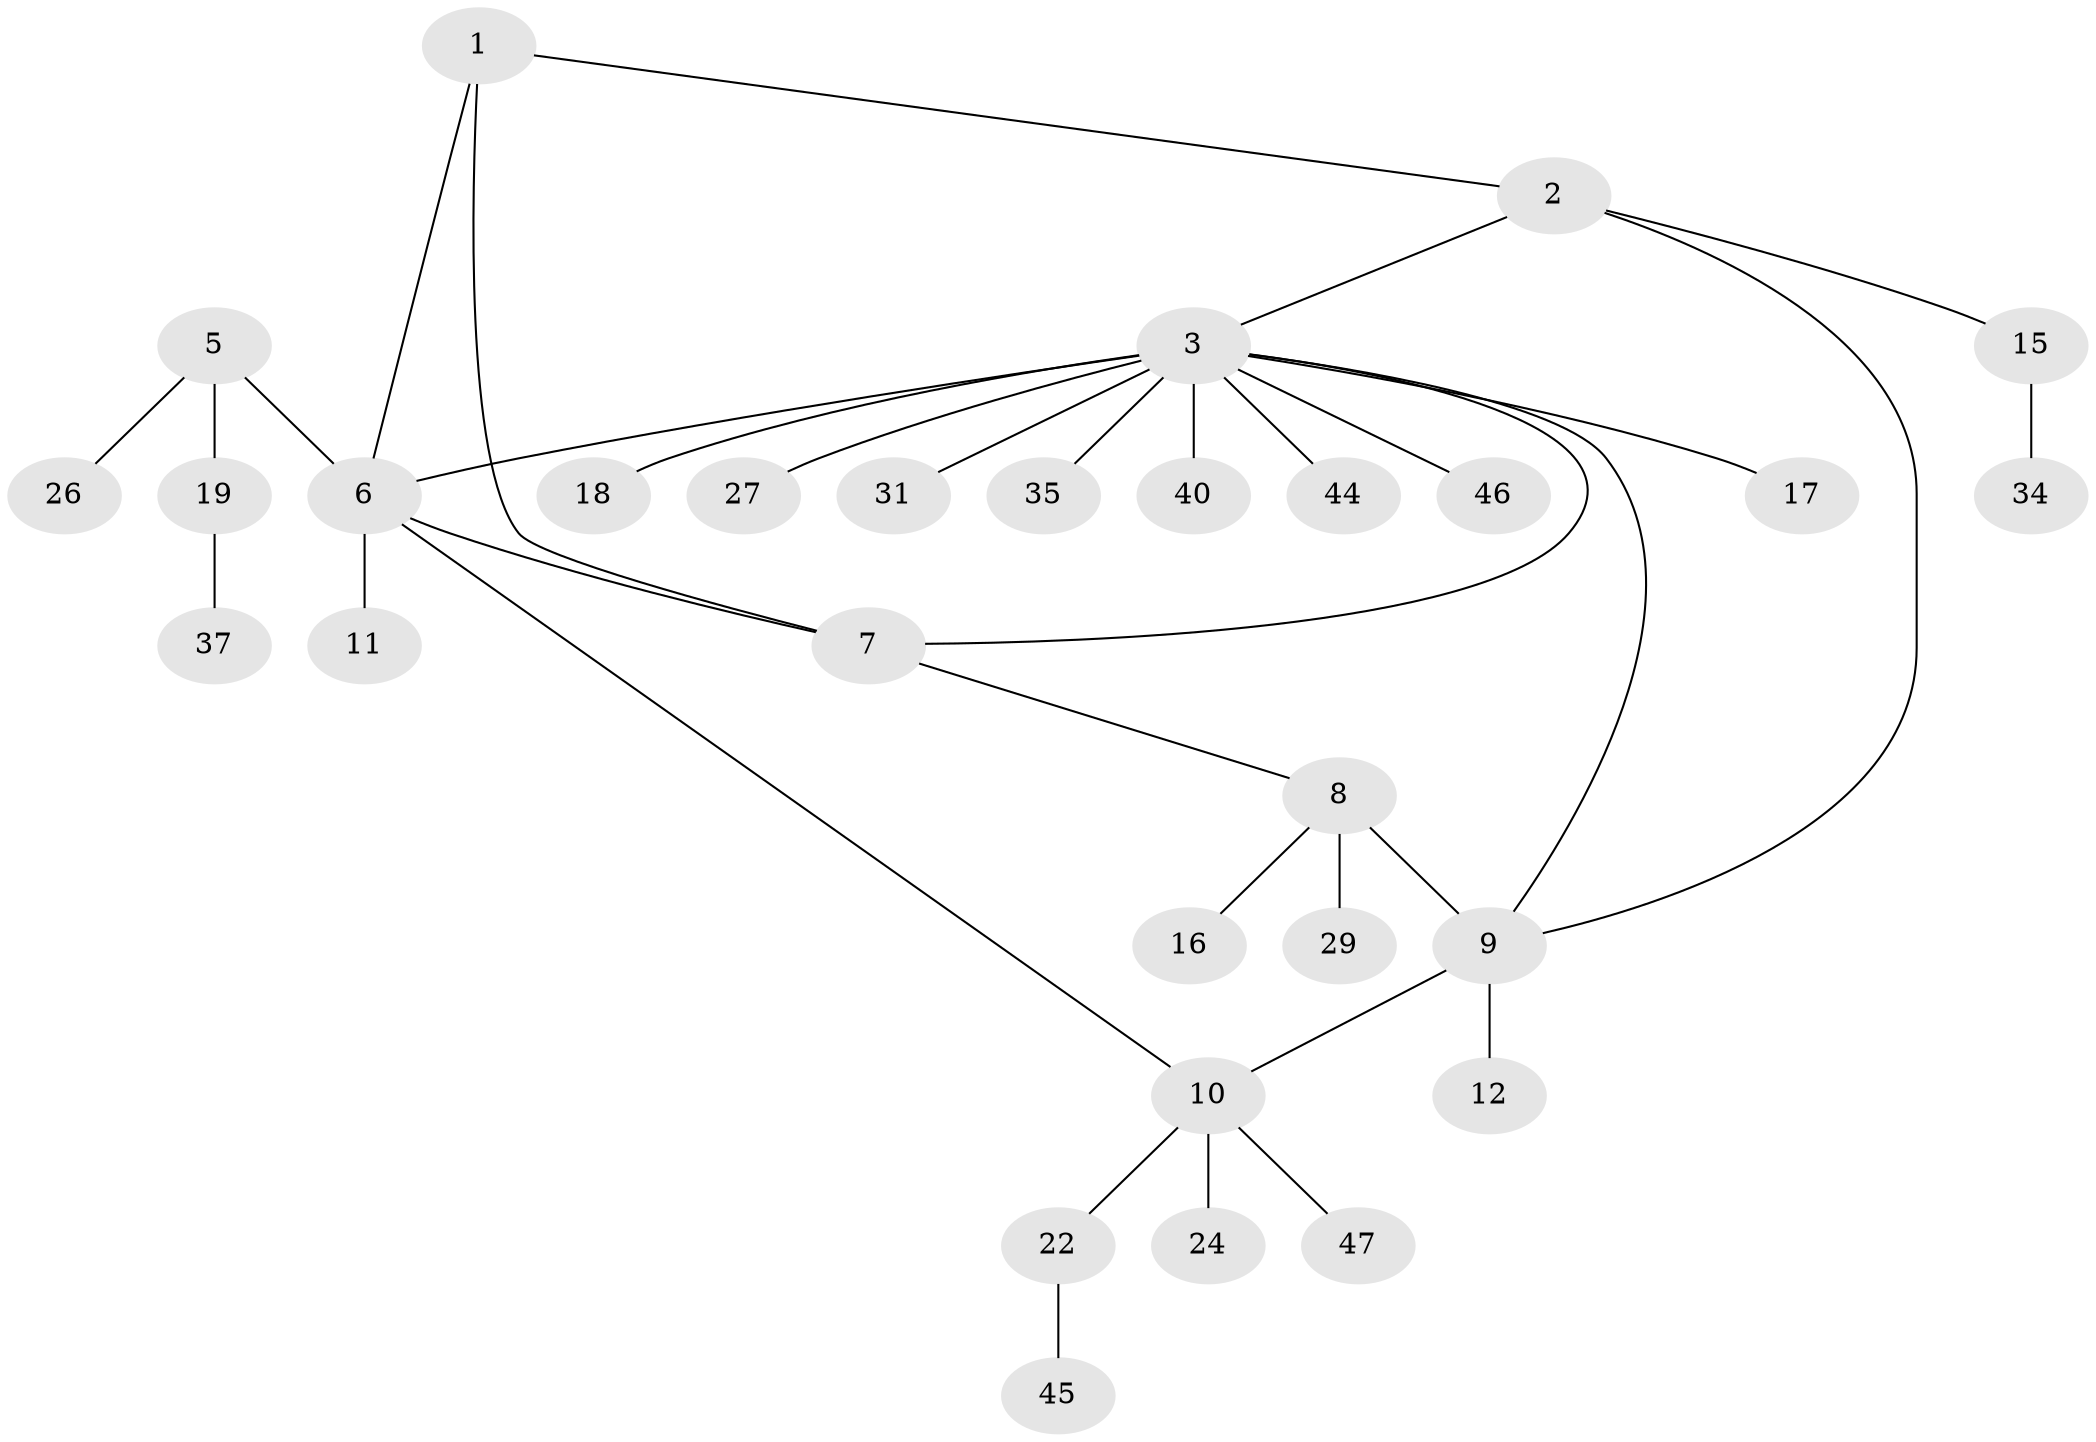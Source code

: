 // Generated by graph-tools (version 1.1) at 2025/52/02/27/25 19:52:16]
// undirected, 30 vertices, 35 edges
graph export_dot {
graph [start="1"]
  node [color=gray90,style=filled];
  1 [super="+39"];
  2 [super="+25"];
  3 [super="+4"];
  5 [super="+33"];
  6 [super="+14"];
  7 [super="+20"];
  8 [super="+13"];
  9 [super="+30"];
  10 [super="+32"];
  11 [super="+41"];
  12 [super="+23"];
  15 [super="+48"];
  16 [super="+36"];
  17 [super="+43"];
  18;
  19 [super="+21"];
  22 [super="+49"];
  24;
  26;
  27 [super="+28"];
  29;
  31;
  34 [super="+42"];
  35 [super="+38"];
  37;
  40;
  44;
  45;
  46;
  47;
  1 -- 2;
  1 -- 6;
  1 -- 7;
  2 -- 9;
  2 -- 15;
  2 -- 3;
  3 -- 6 [weight=2];
  3 -- 35;
  3 -- 40;
  3 -- 46;
  3 -- 7;
  3 -- 9;
  3 -- 44;
  3 -- 17;
  3 -- 18;
  3 -- 27;
  3 -- 31;
  5 -- 6;
  5 -- 19;
  5 -- 26;
  6 -- 7;
  6 -- 10;
  6 -- 11;
  7 -- 8;
  8 -- 9 [weight=2];
  8 -- 16;
  8 -- 29;
  9 -- 10;
  9 -- 12;
  10 -- 22;
  10 -- 24;
  10 -- 47;
  15 -- 34;
  19 -- 37;
  22 -- 45;
}

